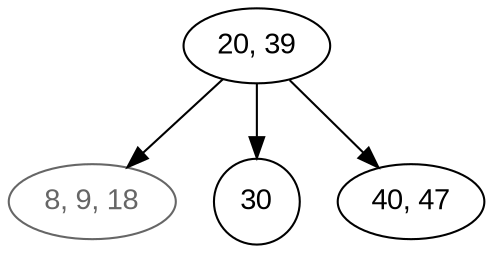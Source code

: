 digraph BST {
  node [fontname="Arial", shape=circle];

	2039 [label="20, 39", shape=oval];
	818[label="8, 9, 18", shape=oval color=grey40, fontcolor=grey40]
	2039->818;
	2039->30
	4047[label="40, 47", shape=oval]
	2039->4047;

  /* 20 [fillcolor=grey60 style=filled] */
  /* 9 [fillcolor=grey60 style=filled] */
  /* 20 -> 9; */
  /* 9 [fillcolor=grey60 style=filled] */
  /* 8 [fillcolor=lightcoral style=filled] */
  /* 9 -> 8; */
  /* null0 [ label="X", style="invis"]; */
  /* 8 [ fillcolor = lightcoral style=filled]; */
  /* 8 -> null0[ style=invis ]; */
  /* null1 [ label="X", style="invis"]; */
  /* 8 [ fillcolor = lightcoral style=filled]; */
  /* 8 -> null1[ style=invis ]; */
  /* 9 [fillcolor=grey60 style=filled] */
  /* 18 [fillcolor=lightcoral style=filled]; */
  /* 9 -> 18; */
  /* null2 [ label="X", style="invis"]; */
  /* 18 [ fillcolor = lightcoral style=filled]; */
  /* 18 -> null2[ style=invis ]; */
  /* null3 [ label="X", style="invis"]; */
  /* 18 [ fillcolor = lightcoral style=filled]; */
  /* 18 -> null3[ style=invis ]; */
  /* 20 [fillcolor=grey60 style=filled] */
  /* 39 [fillcolor=lightcoral style=filled]; */
  /* 20 -> 39; */
  /* 39 [fillcolor=lightcoral style=filled] */
  /* 30 [fillcolor=grey60 style=filled] */
  /* 39 -> 30; */
  /* null4 [ label="X", style="invis"]; */
  /* 30 [ fillcolor = grey60 style=filled]; */
  /* 30 -> null4[ style=invis ]; */
  /* null5 [ label="X", style="invis"]; */
  /* 30 [ fillcolor = grey60 style=filled]; */
  /* 30 -> null5[ style=invis ]; */
  /* 39 [fillcolor=lightcoral style=filled] */
  /* 47 [fillcolor=grey60 style=filled]; */
  /* 39 -> 47; */
  /* 47 [fillcolor=grey60 style=filled] */
  /* 40 [fillcolor=lightcoral style=filled] */
  /* 47 -> 40; */
  /* null6 [ label="X", style="invis"]; */
  /* 40 [ fillcolor = lightcoral style=filled]; */
  /* 40 -> null6[ style=invis ]; */
  /* null7 [ label="X", style="invis"]; */
  /* 40 [ fillcolor = lightcoral style=filled]; */
  /* 40 -> null7[ style=invis ]; */
  /* null8 [ label="X", style="invis"]; */
  /* 47 [ fillcolor = grey60 style=filled]; */
  /* 47 -> null8[ style=invis ]; */
}
